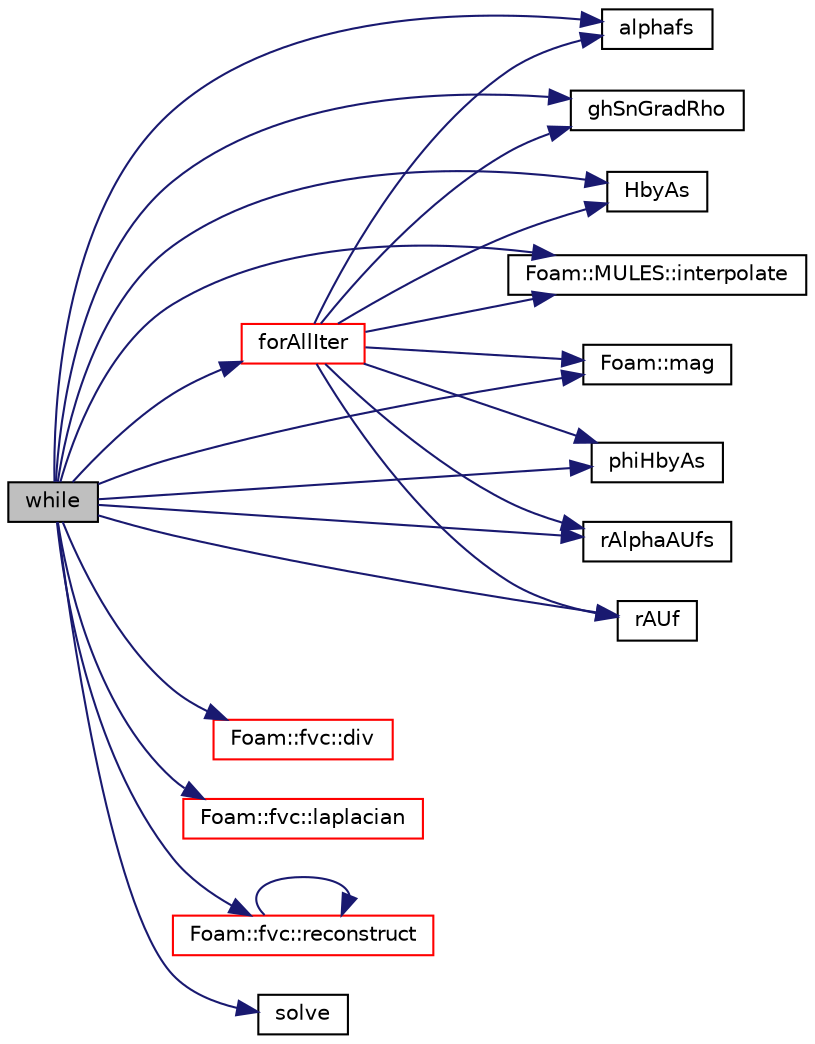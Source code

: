digraph "while"
{
  bgcolor="transparent";
  edge [fontname="Helvetica",fontsize="10",labelfontname="Helvetica",labelfontsize="10"];
  node [fontname="Helvetica",fontsize="10",shape=record];
  rankdir="LR";
  Node1 [label="while",height=0.2,width=0.4,color="black", fillcolor="grey75", style="filled", fontcolor="black"];
  Node1 -> Node2 [color="midnightblue",fontsize="10",style="solid",fontname="Helvetica"];
  Node2 [label="alphafs",height=0.2,width=0.4,color="black",URL="$a03066.html#a219dfc23143e3ccb59927b481c40d9ab"];
  Node1 -> Node3 [color="midnightblue",fontsize="10",style="solid",fontname="Helvetica"];
  Node3 [label="Foam::fvc::div",height=0.2,width=0.4,color="red",URL="$a11009.html#a585533948ad80abfe589d920c641f251"];
  Node1 -> Node4 [color="midnightblue",fontsize="10",style="solid",fontname="Helvetica"];
  Node4 [label="forAllIter",height=0.2,width=0.4,color="red",URL="$a03063.html#aaaca96f2de03e39be860dca1ff20ef39"];
  Node4 -> Node2 [color="midnightblue",fontsize="10",style="solid",fontname="Helvetica"];
  Node4 -> Node5 [color="midnightblue",fontsize="10",style="solid",fontname="Helvetica"];
  Node5 [label="ghSnGradRho",height=0.2,width=0.4,color="black",URL="$a03063.html#a9942c1263e3a2593eeb8b3b3d83c3f9b"];
  Node4 -> Node6 [color="midnightblue",fontsize="10",style="solid",fontname="Helvetica"];
  Node6 [label="HbyAs",height=0.2,width=0.4,color="black",URL="$a03063.html#ac765066458407d55137e43ec28b04eac"];
  Node4 -> Node7 [color="midnightblue",fontsize="10",style="solid",fontname="Helvetica"];
  Node7 [label="Foam::MULES::interpolate",height=0.2,width=0.4,color="black",URL="$a11033.html#a4d62f21551985d814104861e7c1d9b4f"];
  Node4 -> Node8 [color="midnightblue",fontsize="10",style="solid",fontname="Helvetica"];
  Node8 [label="Foam::mag",height=0.2,width=0.4,color="black",URL="$a10974.html#a929da2a3fdcf3dacbbe0487d3a330dae"];
  Node4 -> Node9 [color="midnightblue",fontsize="10",style="solid",fontname="Helvetica"];
  Node9 [label="phiHbyAs",height=0.2,width=0.4,color="black",URL="$a03063.html#ab346616b31dd9188432f3145d7d7ae2e"];
  Node4 -> Node10 [color="midnightblue",fontsize="10",style="solid",fontname="Helvetica"];
  Node10 [label="rAlphaAUfs",height=0.2,width=0.4,color="black",URL="$a03063.html#af40c0b71e1dd13ffada11e2458a774eb"];
  Node4 -> Node11 [color="midnightblue",fontsize="10",style="solid",fontname="Helvetica"];
  Node11 [label="rAUf",height=0.2,width=0.4,color="black",URL="$a03033.html#ae693ae4c2085edc7ebb2aac47e046b2d"];
  Node1 -> Node5 [color="midnightblue",fontsize="10",style="solid",fontname="Helvetica"];
  Node1 -> Node6 [color="midnightblue",fontsize="10",style="solid",fontname="Helvetica"];
  Node1 -> Node7 [color="midnightblue",fontsize="10",style="solid",fontname="Helvetica"];
  Node1 -> Node12 [color="midnightblue",fontsize="10",style="solid",fontname="Helvetica"];
  Node12 [label="Foam::fvc::laplacian",height=0.2,width=0.4,color="red",URL="$a11009.html#ac75bff389d0405149b204b0d7ac214cd"];
  Node1 -> Node8 [color="midnightblue",fontsize="10",style="solid",fontname="Helvetica"];
  Node1 -> Node9 [color="midnightblue",fontsize="10",style="solid",fontname="Helvetica"];
  Node1 -> Node10 [color="midnightblue",fontsize="10",style="solid",fontname="Helvetica"];
  Node1 -> Node11 [color="midnightblue",fontsize="10",style="solid",fontname="Helvetica"];
  Node1 -> Node13 [color="midnightblue",fontsize="10",style="solid",fontname="Helvetica"];
  Node13 [label="Foam::fvc::reconstruct",height=0.2,width=0.4,color="red",URL="$a11009.html#ad8a6471328adb4cddcc0d4cedfa39ca2"];
  Node13 -> Node13 [color="midnightblue",fontsize="10",style="solid",fontname="Helvetica"];
  Node1 -> Node14 [color="midnightblue",fontsize="10",style="solid",fontname="Helvetica"];
  Node14 [label="solve",height=0.2,width=0.4,color="black",URL="$a03049.html#a63a249aff939702e1f4e9e11464c663c"];
}
